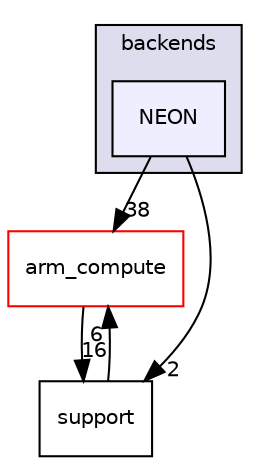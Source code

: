 digraph "src/graph/backends/NEON" {
  compound=true
  node [ fontsize="10", fontname="Helvetica"];
  edge [ labelfontsize="10", labelfontname="Helvetica"];
  subgraph clusterdir_39e772dac1f6529f21fb52deefa146ea {
    graph [ bgcolor="#ddddee", pencolor="black", label="backends" fontname="Helvetica", fontsize="10", URL="dir_39e772dac1f6529f21fb52deefa146ea.xhtml"]
  dir_a0f71818ea2c5c08950cb56389fab822 [shape=box, label="NEON", style="filled", fillcolor="#eeeeff", pencolor="black", URL="dir_a0f71818ea2c5c08950cb56389fab822.xhtml"];
  }
  dir_214608ef36d61442cb2b0c1c4e9a7def [shape=box label="arm_compute" fillcolor="white" style="filled" color="red" URL="dir_214608ef36d61442cb2b0c1c4e9a7def.xhtml"];
  dir_5815af820a9cc9481f1d0990a0d60286 [shape=box label="support" URL="dir_5815af820a9cc9481f1d0990a0d60286.xhtml"];
  dir_a0f71818ea2c5c08950cb56389fab822->dir_214608ef36d61442cb2b0c1c4e9a7def [headlabel="38", labeldistance=1.5 headhref="dir_000527_000000.xhtml"];
  dir_a0f71818ea2c5c08950cb56389fab822->dir_5815af820a9cc9481f1d0990a0d60286 [headlabel="2", labeldistance=1.5 headhref="dir_000527_000031.xhtml"];
  dir_214608ef36d61442cb2b0c1c4e9a7def->dir_5815af820a9cc9481f1d0990a0d60286 [headlabel="16", labeldistance=1.5 headhref="dir_000000_000031.xhtml"];
  dir_5815af820a9cc9481f1d0990a0d60286->dir_214608ef36d61442cb2b0c1c4e9a7def [headlabel="6", labeldistance=1.5 headhref="dir_000031_000000.xhtml"];
}
